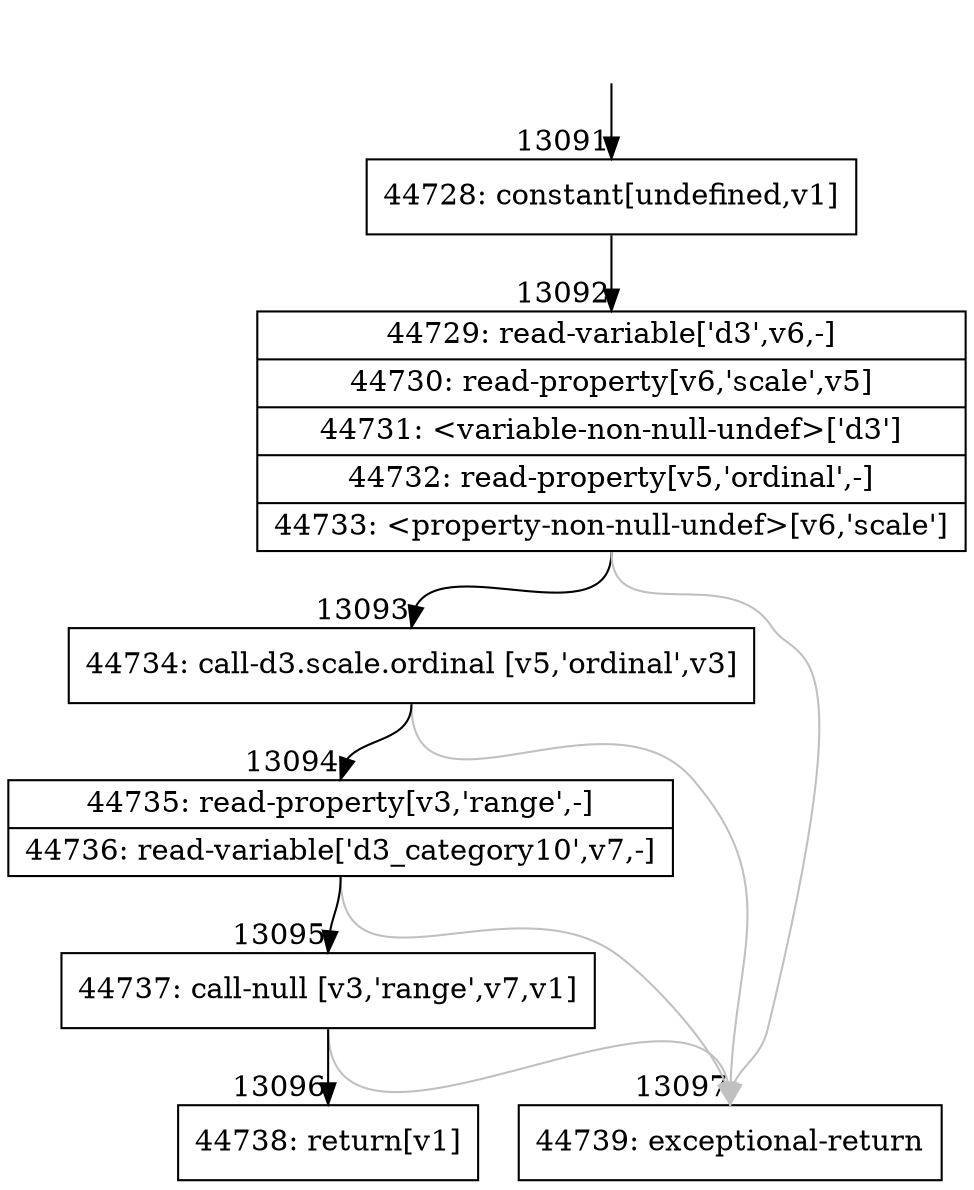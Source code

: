 digraph {
rankdir="TD"
BB_entry1214[shape=none,label=""];
BB_entry1214 -> BB13091 [tailport=s, headport=n, headlabel="    13091"]
BB13091 [shape=record label="{44728: constant[undefined,v1]}" ] 
BB13091 -> BB13092 [tailport=s, headport=n, headlabel="      13092"]
BB13092 [shape=record label="{44729: read-variable['d3',v6,-]|44730: read-property[v6,'scale',v5]|44731: \<variable-non-null-undef\>['d3']|44732: read-property[v5,'ordinal',-]|44733: \<property-non-null-undef\>[v6,'scale']}" ] 
BB13092 -> BB13093 [tailport=s, headport=n, headlabel="      13093"]
BB13092 -> BB13097 [tailport=s, headport=n, color=gray, headlabel="      13097"]
BB13093 [shape=record label="{44734: call-d3.scale.ordinal [v5,'ordinal',v3]}" ] 
BB13093 -> BB13094 [tailport=s, headport=n, headlabel="      13094"]
BB13093 -> BB13097 [tailport=s, headport=n, color=gray]
BB13094 [shape=record label="{44735: read-property[v3,'range',-]|44736: read-variable['d3_category10',v7,-]}" ] 
BB13094 -> BB13095 [tailport=s, headport=n, headlabel="      13095"]
BB13094 -> BB13097 [tailport=s, headport=n, color=gray]
BB13095 [shape=record label="{44737: call-null [v3,'range',v7,v1]}" ] 
BB13095 -> BB13096 [tailport=s, headport=n, headlabel="      13096"]
BB13095 -> BB13097 [tailport=s, headport=n, color=gray]
BB13096 [shape=record label="{44738: return[v1]}" ] 
BB13097 [shape=record label="{44739: exceptional-return}" ] 
//#$~ 7803
}
